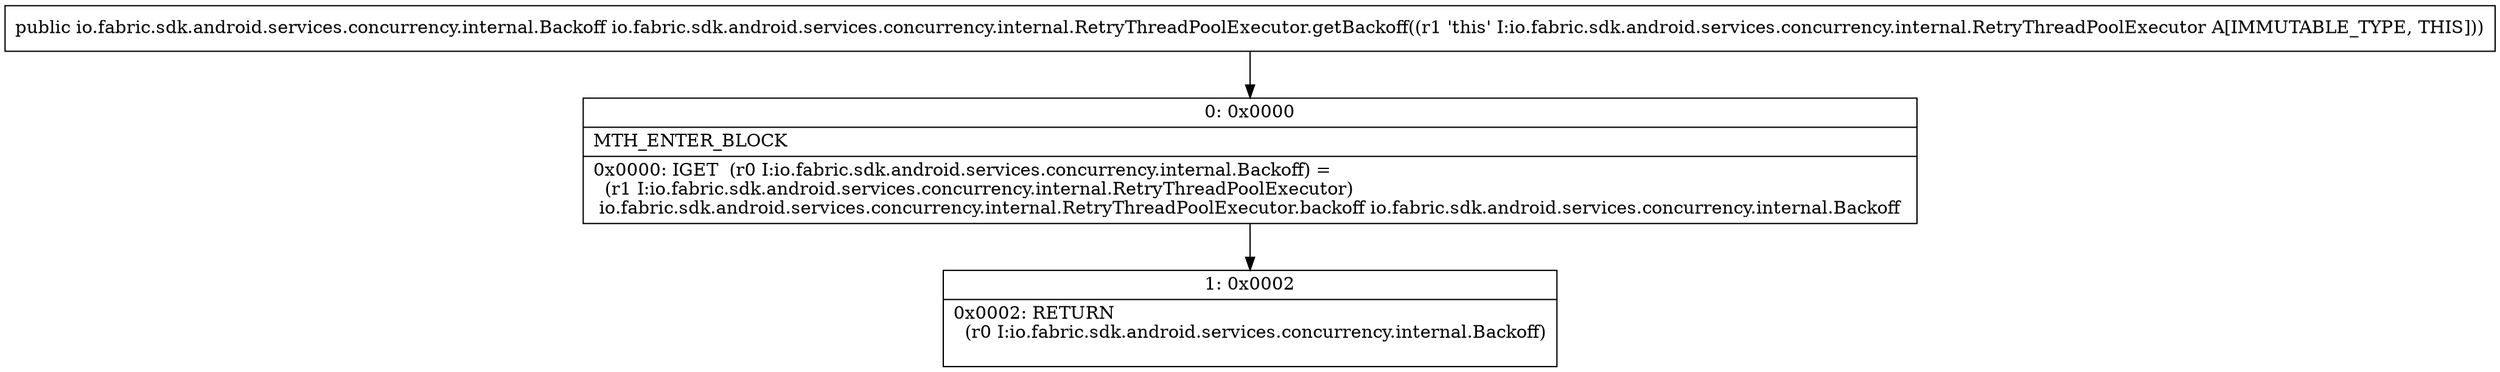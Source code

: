 digraph "CFG forio.fabric.sdk.android.services.concurrency.internal.RetryThreadPoolExecutor.getBackoff()Lio\/fabric\/sdk\/android\/services\/concurrency\/internal\/Backoff;" {
Node_0 [shape=record,label="{0\:\ 0x0000|MTH_ENTER_BLOCK\l|0x0000: IGET  (r0 I:io.fabric.sdk.android.services.concurrency.internal.Backoff) = \l  (r1 I:io.fabric.sdk.android.services.concurrency.internal.RetryThreadPoolExecutor)\l io.fabric.sdk.android.services.concurrency.internal.RetryThreadPoolExecutor.backoff io.fabric.sdk.android.services.concurrency.internal.Backoff \l}"];
Node_1 [shape=record,label="{1\:\ 0x0002|0x0002: RETURN  \l  (r0 I:io.fabric.sdk.android.services.concurrency.internal.Backoff)\l \l}"];
MethodNode[shape=record,label="{public io.fabric.sdk.android.services.concurrency.internal.Backoff io.fabric.sdk.android.services.concurrency.internal.RetryThreadPoolExecutor.getBackoff((r1 'this' I:io.fabric.sdk.android.services.concurrency.internal.RetryThreadPoolExecutor A[IMMUTABLE_TYPE, THIS])) }"];
MethodNode -> Node_0;
Node_0 -> Node_1;
}


